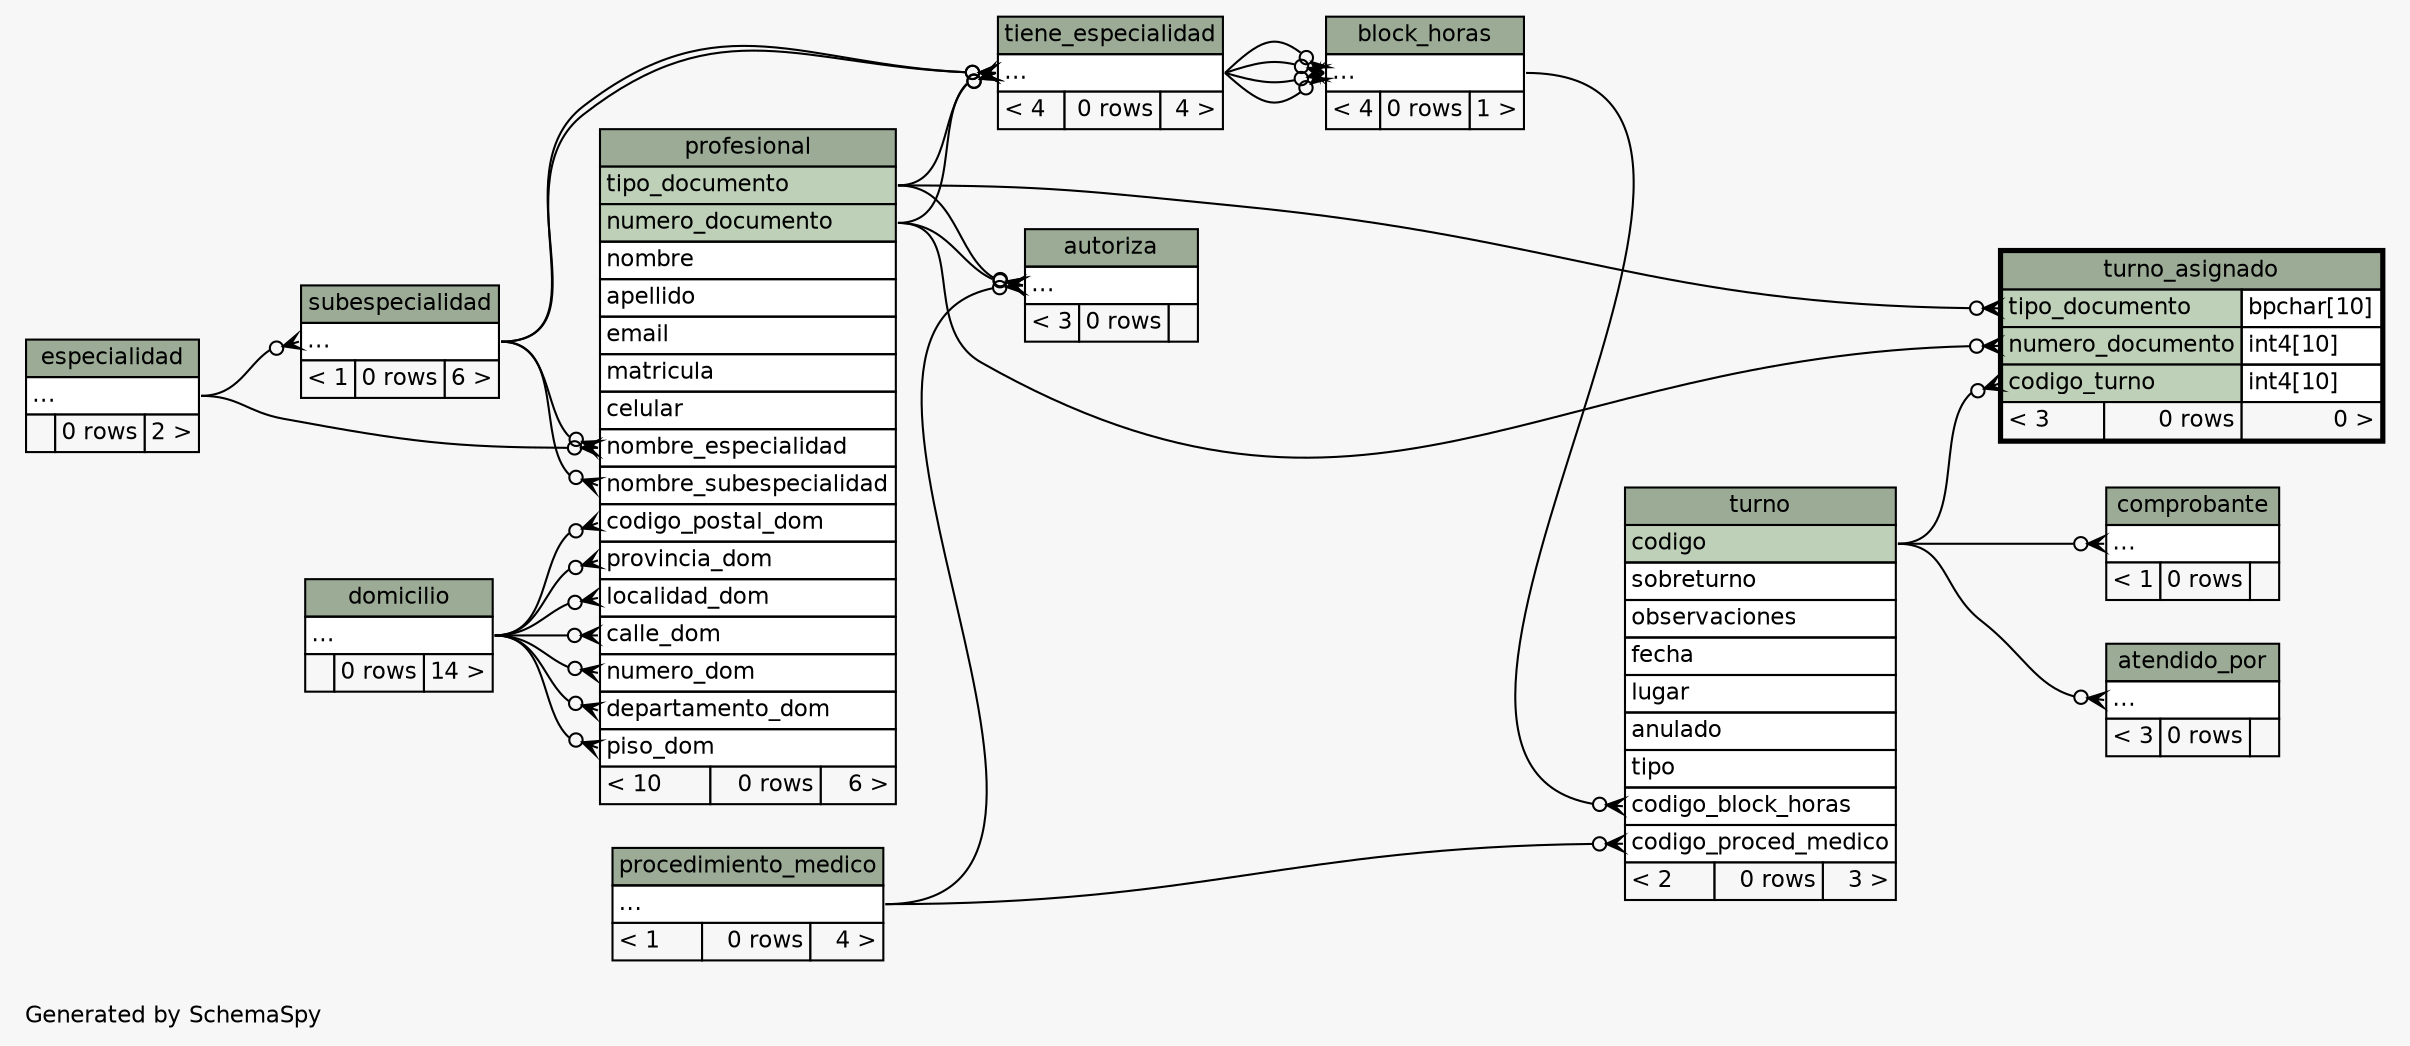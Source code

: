 // dot 2.26.3 on Linux 3.8.0-35-generic
// SchemaSpy rev 590
digraph "twoDegreesRelationshipsDiagram" {
  graph [
    rankdir="RL"
    bgcolor="#f7f7f7"
    label="\nGenerated by SchemaSpy"
    labeljust="l"
    nodesep="0.18"
    ranksep="0.46"
    fontname="Helvetica"
    fontsize="11"
  ];
  node [
    fontname="Helvetica"
    fontsize="11"
    shape="plaintext"
  ];
  edge [
    arrowsize="0.8"
  ];
  "atendido_por":"elipses":w -> "turno":"codigo":e [arrowhead=none dir=back arrowtail=crowodot];
  "autoriza":"elipses":w -> "procedimiento_medico":"elipses":e [arrowhead=none dir=back arrowtail=crowodot];
  "autoriza":"elipses":w -> "profesional":"numero_documento":e [arrowhead=none dir=back arrowtail=crowodot];
  "autoriza":"elipses":w -> "profesional":"tipo_documento":e [arrowhead=none dir=back arrowtail=crowodot];
  "block_horas":"elipses":w -> "tiene_especialidad":"elipses":e [arrowhead=none dir=back arrowtail=crowodot];
  "block_horas":"elipses":w -> "tiene_especialidad":"elipses":e [arrowhead=none dir=back arrowtail=crowodot];
  "block_horas":"elipses":w -> "tiene_especialidad":"elipses":e [arrowhead=none dir=back arrowtail=crowodot];
  "block_horas":"elipses":w -> "tiene_especialidad":"elipses":e [arrowhead=none dir=back arrowtail=crowodot];
  "comprobante":"elipses":w -> "turno":"codigo":e [arrowhead=none dir=back arrowtail=crowodot];
  "profesional":"calle_dom":w -> "domicilio":"elipses":e [arrowhead=none dir=back arrowtail=crowodot];
  "profesional":"codigo_postal_dom":w -> "domicilio":"elipses":e [arrowhead=none dir=back arrowtail=crowodot];
  "profesional":"departamento_dom":w -> "domicilio":"elipses":e [arrowhead=none dir=back arrowtail=crowodot];
  "profesional":"localidad_dom":w -> "domicilio":"elipses":e [arrowhead=none dir=back arrowtail=crowodot];
  "profesional":"nombre_especialidad":w -> "especialidad":"elipses":e [arrowhead=none dir=back arrowtail=crowodot];
  "profesional":"nombre_especialidad":w -> "subespecialidad":"elipses":e [arrowhead=none dir=back arrowtail=crowodot];
  "profesional":"nombre_subespecialidad":w -> "subespecialidad":"elipses":e [arrowhead=none dir=back arrowtail=crowodot];
  "profesional":"numero_dom":w -> "domicilio":"elipses":e [arrowhead=none dir=back arrowtail=crowodot];
  "profesional":"piso_dom":w -> "domicilio":"elipses":e [arrowhead=none dir=back arrowtail=crowodot];
  "profesional":"provincia_dom":w -> "domicilio":"elipses":e [arrowhead=none dir=back arrowtail=crowodot];
  "subespecialidad":"elipses":w -> "especialidad":"elipses":e [arrowhead=none dir=back arrowtail=crowodot];
  "tiene_especialidad":"elipses":w -> "subespecialidad":"elipses":e [arrowhead=none dir=back arrowtail=crowodot];
  "tiene_especialidad":"elipses":w -> "subespecialidad":"elipses":e [arrowhead=none dir=back arrowtail=crowodot];
  "tiene_especialidad":"elipses":w -> "profesional":"numero_documento":e [arrowhead=none dir=back arrowtail=crowodot];
  "tiene_especialidad":"elipses":w -> "profesional":"tipo_documento":e [arrowhead=none dir=back arrowtail=crowodot];
  "turno":"codigo_block_horas":w -> "block_horas":"elipses":e [arrowhead=none dir=back arrowtail=crowodot];
  "turno":"codigo_proced_medico":w -> "procedimiento_medico":"elipses":e [arrowhead=none dir=back arrowtail=crowodot];
  "turno_asignado":"codigo_turno":w -> "turno":"codigo":e [arrowhead=none dir=back arrowtail=crowodot];
  "turno_asignado":"numero_documento":w -> "profesional":"numero_documento":e [arrowhead=none dir=back arrowtail=crowodot];
  "turno_asignado":"tipo_documento":w -> "profesional":"tipo_documento":e [arrowhead=none dir=back arrowtail=crowodot];
  "atendido_por" [
    label=<
    <TABLE BORDER="0" CELLBORDER="1" CELLSPACING="0" BGCOLOR="#ffffff">
      <TR><TD COLSPAN="3" BGCOLOR="#9bab96" ALIGN="CENTER">atendido_por</TD></TR>
      <TR><TD PORT="elipses" COLSPAN="3" ALIGN="LEFT">...</TD></TR>
      <TR><TD ALIGN="LEFT" BGCOLOR="#f7f7f7">&lt; 3</TD><TD ALIGN="RIGHT" BGCOLOR="#f7f7f7">0 rows</TD><TD ALIGN="RIGHT" BGCOLOR="#f7f7f7">  </TD></TR>
    </TABLE>>
    URL="atendido_por.html"
    tooltip="atendido_por"
  ];
  "autoriza" [
    label=<
    <TABLE BORDER="0" CELLBORDER="1" CELLSPACING="0" BGCOLOR="#ffffff">
      <TR><TD COLSPAN="3" BGCOLOR="#9bab96" ALIGN="CENTER">autoriza</TD></TR>
      <TR><TD PORT="elipses" COLSPAN="3" ALIGN="LEFT">...</TD></TR>
      <TR><TD ALIGN="LEFT" BGCOLOR="#f7f7f7">&lt; 3</TD><TD ALIGN="RIGHT" BGCOLOR="#f7f7f7">0 rows</TD><TD ALIGN="RIGHT" BGCOLOR="#f7f7f7">  </TD></TR>
    </TABLE>>
    URL="autoriza.html"
    tooltip="autoriza"
  ];
  "block_horas" [
    label=<
    <TABLE BORDER="0" CELLBORDER="1" CELLSPACING="0" BGCOLOR="#ffffff">
      <TR><TD COLSPAN="3" BGCOLOR="#9bab96" ALIGN="CENTER">block_horas</TD></TR>
      <TR><TD PORT="elipses" COLSPAN="3" ALIGN="LEFT">...</TD></TR>
      <TR><TD ALIGN="LEFT" BGCOLOR="#f7f7f7">&lt; 4</TD><TD ALIGN="RIGHT" BGCOLOR="#f7f7f7">0 rows</TD><TD ALIGN="RIGHT" BGCOLOR="#f7f7f7">1 &gt;</TD></TR>
    </TABLE>>
    URL="block_horas.html"
    tooltip="block_horas"
  ];
  "comprobante" [
    label=<
    <TABLE BORDER="0" CELLBORDER="1" CELLSPACING="0" BGCOLOR="#ffffff">
      <TR><TD COLSPAN="3" BGCOLOR="#9bab96" ALIGN="CENTER">comprobante</TD></TR>
      <TR><TD PORT="elipses" COLSPAN="3" ALIGN="LEFT">...</TD></TR>
      <TR><TD ALIGN="LEFT" BGCOLOR="#f7f7f7">&lt; 1</TD><TD ALIGN="RIGHT" BGCOLOR="#f7f7f7">0 rows</TD><TD ALIGN="RIGHT" BGCOLOR="#f7f7f7">  </TD></TR>
    </TABLE>>
    URL="comprobante.html"
    tooltip="comprobante"
  ];
  "domicilio" [
    label=<
    <TABLE BORDER="0" CELLBORDER="1" CELLSPACING="0" BGCOLOR="#ffffff">
      <TR><TD COLSPAN="3" BGCOLOR="#9bab96" ALIGN="CENTER">domicilio</TD></TR>
      <TR><TD PORT="elipses" COLSPAN="3" ALIGN="LEFT">...</TD></TR>
      <TR><TD ALIGN="LEFT" BGCOLOR="#f7f7f7">  </TD><TD ALIGN="RIGHT" BGCOLOR="#f7f7f7">0 rows</TD><TD ALIGN="RIGHT" BGCOLOR="#f7f7f7">14 &gt;</TD></TR>
    </TABLE>>
    URL="domicilio.html"
    tooltip="domicilio"
  ];
  "especialidad" [
    label=<
    <TABLE BORDER="0" CELLBORDER="1" CELLSPACING="0" BGCOLOR="#ffffff">
      <TR><TD COLSPAN="3" BGCOLOR="#9bab96" ALIGN="CENTER">especialidad</TD></TR>
      <TR><TD PORT="elipses" COLSPAN="3" ALIGN="LEFT">...</TD></TR>
      <TR><TD ALIGN="LEFT" BGCOLOR="#f7f7f7">  </TD><TD ALIGN="RIGHT" BGCOLOR="#f7f7f7">0 rows</TD><TD ALIGN="RIGHT" BGCOLOR="#f7f7f7">2 &gt;</TD></TR>
    </TABLE>>
    URL="especialidad.html"
    tooltip="especialidad"
  ];
  "procedimiento_medico" [
    label=<
    <TABLE BORDER="0" CELLBORDER="1" CELLSPACING="0" BGCOLOR="#ffffff">
      <TR><TD COLSPAN="3" BGCOLOR="#9bab96" ALIGN="CENTER">procedimiento_medico</TD></TR>
      <TR><TD PORT="elipses" COLSPAN="3" ALIGN="LEFT">...</TD></TR>
      <TR><TD ALIGN="LEFT" BGCOLOR="#f7f7f7">&lt; 1</TD><TD ALIGN="RIGHT" BGCOLOR="#f7f7f7">0 rows</TD><TD ALIGN="RIGHT" BGCOLOR="#f7f7f7">4 &gt;</TD></TR>
    </TABLE>>
    URL="procedimiento_medico.html"
    tooltip="procedimiento_medico"
  ];
  "profesional" [
    label=<
    <TABLE BORDER="0" CELLBORDER="1" CELLSPACING="0" BGCOLOR="#ffffff">
      <TR><TD COLSPAN="3" BGCOLOR="#9bab96" ALIGN="CENTER">profesional</TD></TR>
      <TR><TD PORT="tipo_documento" COLSPAN="3" BGCOLOR="#bed1b8" ALIGN="LEFT">tipo_documento</TD></TR>
      <TR><TD PORT="numero_documento" COLSPAN="3" BGCOLOR="#bed1b8" ALIGN="LEFT">numero_documento</TD></TR>
      <TR><TD PORT="nombre" COLSPAN="3" ALIGN="LEFT">nombre</TD></TR>
      <TR><TD PORT="apellido" COLSPAN="3" ALIGN="LEFT">apellido</TD></TR>
      <TR><TD PORT="email" COLSPAN="3" ALIGN="LEFT">email</TD></TR>
      <TR><TD PORT="matricula" COLSPAN="3" ALIGN="LEFT">matricula</TD></TR>
      <TR><TD PORT="celular" COLSPAN="3" ALIGN="LEFT">celular</TD></TR>
      <TR><TD PORT="nombre_especialidad" COLSPAN="3" ALIGN="LEFT">nombre_especialidad</TD></TR>
      <TR><TD PORT="nombre_subespecialidad" COLSPAN="3" ALIGN="LEFT">nombre_subespecialidad</TD></TR>
      <TR><TD PORT="codigo_postal_dom" COLSPAN="3" ALIGN="LEFT">codigo_postal_dom</TD></TR>
      <TR><TD PORT="provincia_dom" COLSPAN="3" ALIGN="LEFT">provincia_dom</TD></TR>
      <TR><TD PORT="localidad_dom" COLSPAN="3" ALIGN="LEFT">localidad_dom</TD></TR>
      <TR><TD PORT="calle_dom" COLSPAN="3" ALIGN="LEFT">calle_dom</TD></TR>
      <TR><TD PORT="numero_dom" COLSPAN="3" ALIGN="LEFT">numero_dom</TD></TR>
      <TR><TD PORT="departamento_dom" COLSPAN="3" ALIGN="LEFT">departamento_dom</TD></TR>
      <TR><TD PORT="piso_dom" COLSPAN="3" ALIGN="LEFT">piso_dom</TD></TR>
      <TR><TD ALIGN="LEFT" BGCOLOR="#f7f7f7">&lt; 10</TD><TD ALIGN="RIGHT" BGCOLOR="#f7f7f7">0 rows</TD><TD ALIGN="RIGHT" BGCOLOR="#f7f7f7">6 &gt;</TD></TR>
    </TABLE>>
    URL="profesional.html"
    tooltip="profesional"
  ];
  "subespecialidad" [
    label=<
    <TABLE BORDER="0" CELLBORDER="1" CELLSPACING="0" BGCOLOR="#ffffff">
      <TR><TD COLSPAN="3" BGCOLOR="#9bab96" ALIGN="CENTER">subespecialidad</TD></TR>
      <TR><TD PORT="elipses" COLSPAN="3" ALIGN="LEFT">...</TD></TR>
      <TR><TD ALIGN="LEFT" BGCOLOR="#f7f7f7">&lt; 1</TD><TD ALIGN="RIGHT" BGCOLOR="#f7f7f7">0 rows</TD><TD ALIGN="RIGHT" BGCOLOR="#f7f7f7">6 &gt;</TD></TR>
    </TABLE>>
    URL="subespecialidad.html"
    tooltip="subespecialidad"
  ];
  "tiene_especialidad" [
    label=<
    <TABLE BORDER="0" CELLBORDER="1" CELLSPACING="0" BGCOLOR="#ffffff">
      <TR><TD COLSPAN="3" BGCOLOR="#9bab96" ALIGN="CENTER">tiene_especialidad</TD></TR>
      <TR><TD PORT="elipses" COLSPAN="3" ALIGN="LEFT">...</TD></TR>
      <TR><TD ALIGN="LEFT" BGCOLOR="#f7f7f7">&lt; 4</TD><TD ALIGN="RIGHT" BGCOLOR="#f7f7f7">0 rows</TD><TD ALIGN="RIGHT" BGCOLOR="#f7f7f7">4 &gt;</TD></TR>
    </TABLE>>
    URL="tiene_especialidad.html"
    tooltip="tiene_especialidad"
  ];
  "turno" [
    label=<
    <TABLE BORDER="0" CELLBORDER="1" CELLSPACING="0" BGCOLOR="#ffffff">
      <TR><TD COLSPAN="3" BGCOLOR="#9bab96" ALIGN="CENTER">turno</TD></TR>
      <TR><TD PORT="codigo" COLSPAN="3" BGCOLOR="#bed1b8" ALIGN="LEFT">codigo</TD></TR>
      <TR><TD PORT="sobreturno" COLSPAN="3" ALIGN="LEFT">sobreturno</TD></TR>
      <TR><TD PORT="observaciones" COLSPAN="3" ALIGN="LEFT">observaciones</TD></TR>
      <TR><TD PORT="fecha" COLSPAN="3" ALIGN="LEFT">fecha</TD></TR>
      <TR><TD PORT="lugar" COLSPAN="3" ALIGN="LEFT">lugar</TD></TR>
      <TR><TD PORT="anulado" COLSPAN="3" ALIGN="LEFT">anulado</TD></TR>
      <TR><TD PORT="tipo" COLSPAN="3" ALIGN="LEFT">tipo</TD></TR>
      <TR><TD PORT="codigo_block_horas" COLSPAN="3" ALIGN="LEFT">codigo_block_horas</TD></TR>
      <TR><TD PORT="codigo_proced_medico" COLSPAN="3" ALIGN="LEFT">codigo_proced_medico</TD></TR>
      <TR><TD ALIGN="LEFT" BGCOLOR="#f7f7f7">&lt; 2</TD><TD ALIGN="RIGHT" BGCOLOR="#f7f7f7">0 rows</TD><TD ALIGN="RIGHT" BGCOLOR="#f7f7f7">3 &gt;</TD></TR>
    </TABLE>>
    URL="turno.html"
    tooltip="turno"
  ];
  "turno_asignado" [
    label=<
    <TABLE BORDER="2" CELLBORDER="1" CELLSPACING="0" BGCOLOR="#ffffff">
      <TR><TD COLSPAN="3" BGCOLOR="#9bab96" ALIGN="CENTER">turno_asignado</TD></TR>
      <TR><TD PORT="tipo_documento" COLSPAN="2" BGCOLOR="#bed1b8" ALIGN="LEFT">tipo_documento</TD><TD PORT="tipo_documento.type" ALIGN="LEFT">bpchar[10]</TD></TR>
      <TR><TD PORT="numero_documento" COLSPAN="2" BGCOLOR="#bed1b8" ALIGN="LEFT">numero_documento</TD><TD PORT="numero_documento.type" ALIGN="LEFT">int4[10]</TD></TR>
      <TR><TD PORT="codigo_turno" COLSPAN="2" BGCOLOR="#bed1b8" ALIGN="LEFT">codigo_turno</TD><TD PORT="codigo_turno.type" ALIGN="LEFT">int4[10]</TD></TR>
      <TR><TD ALIGN="LEFT" BGCOLOR="#f7f7f7">&lt; 3</TD><TD ALIGN="RIGHT" BGCOLOR="#f7f7f7">0 rows</TD><TD ALIGN="RIGHT" BGCOLOR="#f7f7f7">0 &gt;</TD></TR>
    </TABLE>>
    URL="turno_asignado.html"
    tooltip="turno_asignado"
  ];
}
